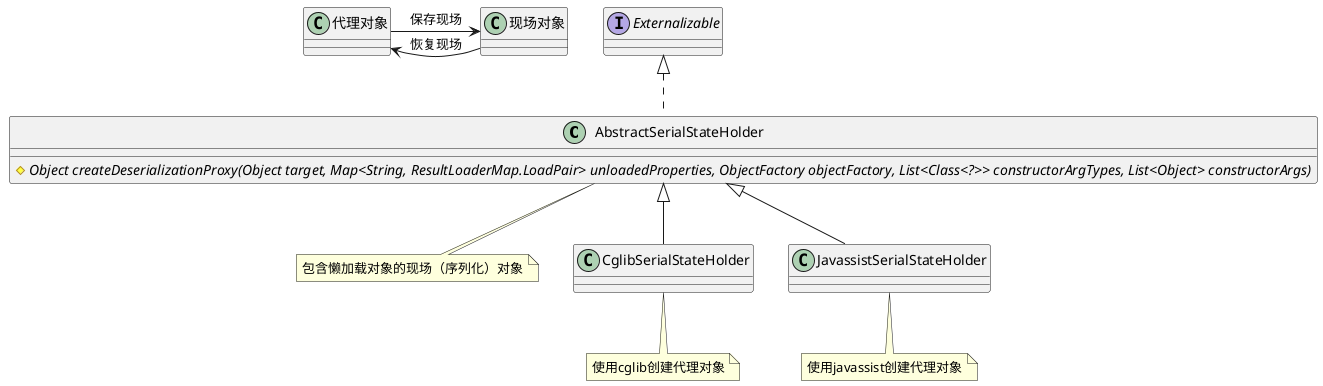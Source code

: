 @startuml

class AbstractSerialStateHolder implements Externalizable {
  # {abstract} Object createDeserializationProxy(Object target, Map<String, ResultLoaderMap.LoadPair> unloadedProperties, ObjectFactory objectFactory, List<Class<?>> constructorArgTypes, List<Object> constructorArgs)
}

note bottom of AbstractSerialStateHolder
    包含懒加载对象的现场（序列化）对象
end note

代理对象 -> 现场对象:保存现场
现场对象 -> 代理对象:恢复现场

class CglibSerialStateHolder extends AbstractSerialStateHolder

note bottom of CglibSerialStateHolder
    使用cglib创建代理对象
end note

class JavassistSerialStateHolder extends AbstractSerialStateHolder

note bottom of JavassistSerialStateHolder
    使用javassist创建代理对象
end note

@enduml